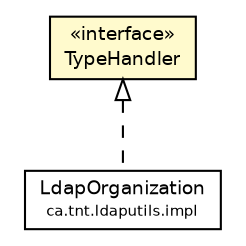 #!/usr/local/bin/dot
#
# Class diagram 
# Generated by UmlGraph version 4.6 (http://www.spinellis.gr/sw/umlgraph)
#

digraph G {
	edge [fontname="Helvetica",fontsize=10,labelfontname="Helvetica",labelfontsize=10];
	node [fontname="Helvetica",fontsize=10,shape=plaintext];
	// ca.tnt.ldaputils.impl.LdapOrganization
	c571 [label=<<table border="0" cellborder="1" cellspacing="0" cellpadding="2" port="p" href="../impl/LdapOrganization.html">
		<tr><td><table border="0" cellspacing="0" cellpadding="1">
			<tr><td> LdapOrganization </td></tr>
			<tr><td><font point-size="7.0"> ca.tnt.ldaputils.impl </font></td></tr>
		</table></td></tr>
		</table>>, fontname="Helvetica", fontcolor="black", fontsize=9.0];
	// ca.tnt.ldaputils.annotations.TypeHandler
	c584 [label=<<table border="0" cellborder="1" cellspacing="0" cellpadding="2" port="p" bgcolor="lemonChiffon" href="./TypeHandler.html">
		<tr><td><table border="0" cellspacing="0" cellpadding="1">
			<tr><td> &laquo;interface&raquo; </td></tr>
			<tr><td> TypeHandler </td></tr>
		</table></td></tr>
		</table>>, fontname="Helvetica", fontcolor="black", fontsize=9.0];
	//ca.tnt.ldaputils.impl.LdapOrganization implements ca.tnt.ldaputils.annotations.TypeHandler
	c584:p -> c571:p [dir=back,arrowtail=empty,style=dashed];
}

